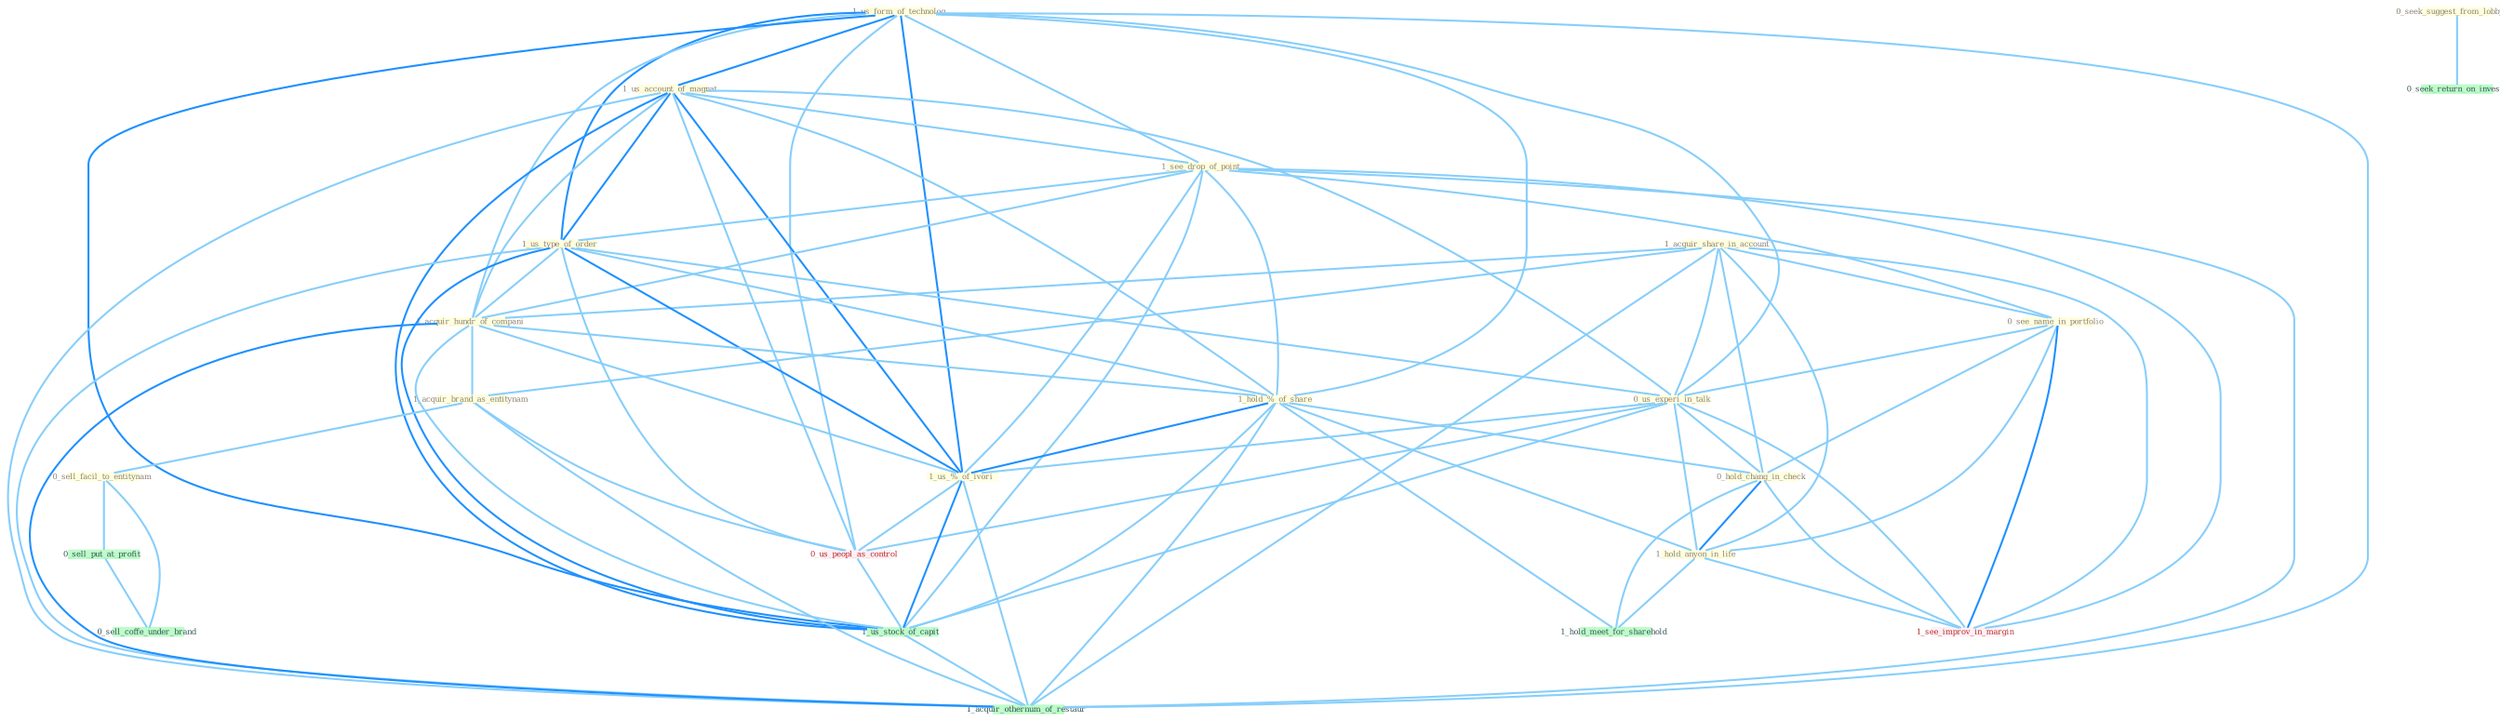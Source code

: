 Graph G{ 
    node
    [shape=polygon,style=filled,width=.5,height=.06,color="#BDFCC9",fixedsize=true,fontsize=4,
    fontcolor="#2f4f4f"];
    {node
    [color="#ffffe0", fontcolor="#8b7d6b"] "1_us_form_of_technolog " "1_us_account_of_magnat " "1_see_drop_of_point " "1_acquir_share_in_account " "0_seek_suggest_from_lobbyist " "1_us_type_of_order " "1_acquir_hundr_of_compani " "1_acquir_brand_as_entitynam " "1_hold_%_of_share " "0_see_name_in_portfolio " "0_us_experi_in_talk " "0_sell_facil_to_entitynam " "0_hold_chang_in_check " "1_us_%_of_ivori " "1_hold_anyon_in_life "}
{node [color="#fff0f5", fontcolor="#b22222"] "0_us_peopl_as_control " "1_see_improv_in_margin "}
edge [color="#B0E2FF"];

	"1_us_form_of_technolog " -- "1_us_account_of_magnat " [w="2", color="#1e90ff" , len=0.8];
	"1_us_form_of_technolog " -- "1_see_drop_of_point " [w="1", color="#87cefa" ];
	"1_us_form_of_technolog " -- "1_us_type_of_order " [w="2", color="#1e90ff" , len=0.8];
	"1_us_form_of_technolog " -- "1_acquir_hundr_of_compani " [w="1", color="#87cefa" ];
	"1_us_form_of_technolog " -- "1_hold_%_of_share " [w="1", color="#87cefa" ];
	"1_us_form_of_technolog " -- "0_us_experi_in_talk " [w="1", color="#87cefa" ];
	"1_us_form_of_technolog " -- "1_us_%_of_ivori " [w="2", color="#1e90ff" , len=0.8];
	"1_us_form_of_technolog " -- "0_us_peopl_as_control " [w="1", color="#87cefa" ];
	"1_us_form_of_technolog " -- "1_us_stock_of_capit " [w="2", color="#1e90ff" , len=0.8];
	"1_us_form_of_technolog " -- "1_acquir_othernum_of_restaur " [w="1", color="#87cefa" ];
	"1_us_account_of_magnat " -- "1_see_drop_of_point " [w="1", color="#87cefa" ];
	"1_us_account_of_magnat " -- "1_us_type_of_order " [w="2", color="#1e90ff" , len=0.8];
	"1_us_account_of_magnat " -- "1_acquir_hundr_of_compani " [w="1", color="#87cefa" ];
	"1_us_account_of_magnat " -- "1_hold_%_of_share " [w="1", color="#87cefa" ];
	"1_us_account_of_magnat " -- "0_us_experi_in_talk " [w="1", color="#87cefa" ];
	"1_us_account_of_magnat " -- "1_us_%_of_ivori " [w="2", color="#1e90ff" , len=0.8];
	"1_us_account_of_magnat " -- "0_us_peopl_as_control " [w="1", color="#87cefa" ];
	"1_us_account_of_magnat " -- "1_us_stock_of_capit " [w="2", color="#1e90ff" , len=0.8];
	"1_us_account_of_magnat " -- "1_acquir_othernum_of_restaur " [w="1", color="#87cefa" ];
	"1_see_drop_of_point " -- "1_us_type_of_order " [w="1", color="#87cefa" ];
	"1_see_drop_of_point " -- "1_acquir_hundr_of_compani " [w="1", color="#87cefa" ];
	"1_see_drop_of_point " -- "1_hold_%_of_share " [w="1", color="#87cefa" ];
	"1_see_drop_of_point " -- "0_see_name_in_portfolio " [w="1", color="#87cefa" ];
	"1_see_drop_of_point " -- "1_us_%_of_ivori " [w="1", color="#87cefa" ];
	"1_see_drop_of_point " -- "1_us_stock_of_capit " [w="1", color="#87cefa" ];
	"1_see_drop_of_point " -- "1_see_improv_in_margin " [w="1", color="#87cefa" ];
	"1_see_drop_of_point " -- "1_acquir_othernum_of_restaur " [w="1", color="#87cefa" ];
	"1_acquir_share_in_account " -- "1_acquir_hundr_of_compani " [w="1", color="#87cefa" ];
	"1_acquir_share_in_account " -- "1_acquir_brand_as_entitynam " [w="1", color="#87cefa" ];
	"1_acquir_share_in_account " -- "0_see_name_in_portfolio " [w="1", color="#87cefa" ];
	"1_acquir_share_in_account " -- "0_us_experi_in_talk " [w="1", color="#87cefa" ];
	"1_acquir_share_in_account " -- "0_hold_chang_in_check " [w="1", color="#87cefa" ];
	"1_acquir_share_in_account " -- "1_hold_anyon_in_life " [w="1", color="#87cefa" ];
	"1_acquir_share_in_account " -- "1_see_improv_in_margin " [w="1", color="#87cefa" ];
	"1_acquir_share_in_account " -- "1_acquir_othernum_of_restaur " [w="1", color="#87cefa" ];
	"0_seek_suggest_from_lobbyist " -- "0_seek_return_on_invest " [w="1", color="#87cefa" ];
	"1_us_type_of_order " -- "1_acquir_hundr_of_compani " [w="1", color="#87cefa" ];
	"1_us_type_of_order " -- "1_hold_%_of_share " [w="1", color="#87cefa" ];
	"1_us_type_of_order " -- "0_us_experi_in_talk " [w="1", color="#87cefa" ];
	"1_us_type_of_order " -- "1_us_%_of_ivori " [w="2", color="#1e90ff" , len=0.8];
	"1_us_type_of_order " -- "0_us_peopl_as_control " [w="1", color="#87cefa" ];
	"1_us_type_of_order " -- "1_us_stock_of_capit " [w="2", color="#1e90ff" , len=0.8];
	"1_us_type_of_order " -- "1_acquir_othernum_of_restaur " [w="1", color="#87cefa" ];
	"1_acquir_hundr_of_compani " -- "1_acquir_brand_as_entitynam " [w="1", color="#87cefa" ];
	"1_acquir_hundr_of_compani " -- "1_hold_%_of_share " [w="1", color="#87cefa" ];
	"1_acquir_hundr_of_compani " -- "1_us_%_of_ivori " [w="1", color="#87cefa" ];
	"1_acquir_hundr_of_compani " -- "1_us_stock_of_capit " [w="1", color="#87cefa" ];
	"1_acquir_hundr_of_compani " -- "1_acquir_othernum_of_restaur " [w="2", color="#1e90ff" , len=0.8];
	"1_acquir_brand_as_entitynam " -- "0_sell_facil_to_entitynam " [w="1", color="#87cefa" ];
	"1_acquir_brand_as_entitynam " -- "0_us_peopl_as_control " [w="1", color="#87cefa" ];
	"1_acquir_brand_as_entitynam " -- "1_acquir_othernum_of_restaur " [w="1", color="#87cefa" ];
	"1_hold_%_of_share " -- "0_hold_chang_in_check " [w="1", color="#87cefa" ];
	"1_hold_%_of_share " -- "1_us_%_of_ivori " [w="2", color="#1e90ff" , len=0.8];
	"1_hold_%_of_share " -- "1_hold_anyon_in_life " [w="1", color="#87cefa" ];
	"1_hold_%_of_share " -- "1_us_stock_of_capit " [w="1", color="#87cefa" ];
	"1_hold_%_of_share " -- "1_hold_meet_for_sharehold " [w="1", color="#87cefa" ];
	"1_hold_%_of_share " -- "1_acquir_othernum_of_restaur " [w="1", color="#87cefa" ];
	"0_see_name_in_portfolio " -- "0_us_experi_in_talk " [w="1", color="#87cefa" ];
	"0_see_name_in_portfolio " -- "0_hold_chang_in_check " [w="1", color="#87cefa" ];
	"0_see_name_in_portfolio " -- "1_hold_anyon_in_life " [w="1", color="#87cefa" ];
	"0_see_name_in_portfolio " -- "1_see_improv_in_margin " [w="2", color="#1e90ff" , len=0.8];
	"0_us_experi_in_talk " -- "0_hold_chang_in_check " [w="1", color="#87cefa" ];
	"0_us_experi_in_talk " -- "1_us_%_of_ivori " [w="1", color="#87cefa" ];
	"0_us_experi_in_talk " -- "1_hold_anyon_in_life " [w="1", color="#87cefa" ];
	"0_us_experi_in_talk " -- "0_us_peopl_as_control " [w="1", color="#87cefa" ];
	"0_us_experi_in_talk " -- "1_us_stock_of_capit " [w="1", color="#87cefa" ];
	"0_us_experi_in_talk " -- "1_see_improv_in_margin " [w="1", color="#87cefa" ];
	"0_sell_facil_to_entitynam " -- "0_sell_put_at_profit " [w="1", color="#87cefa" ];
	"0_sell_facil_to_entitynam " -- "0_sell_coffe_under_brand " [w="1", color="#87cefa" ];
	"0_hold_chang_in_check " -- "1_hold_anyon_in_life " [w="2", color="#1e90ff" , len=0.8];
	"0_hold_chang_in_check " -- "1_see_improv_in_margin " [w="1", color="#87cefa" ];
	"0_hold_chang_in_check " -- "1_hold_meet_for_sharehold " [w="1", color="#87cefa" ];
	"1_us_%_of_ivori " -- "0_us_peopl_as_control " [w="1", color="#87cefa" ];
	"1_us_%_of_ivori " -- "1_us_stock_of_capit " [w="2", color="#1e90ff" , len=0.8];
	"1_us_%_of_ivori " -- "1_acquir_othernum_of_restaur " [w="1", color="#87cefa" ];
	"1_hold_anyon_in_life " -- "1_see_improv_in_margin " [w="1", color="#87cefa" ];
	"1_hold_anyon_in_life " -- "1_hold_meet_for_sharehold " [w="1", color="#87cefa" ];
	"0_us_peopl_as_control " -- "1_us_stock_of_capit " [w="1", color="#87cefa" ];
	"0_sell_put_at_profit " -- "0_sell_coffe_under_brand " [w="1", color="#87cefa" ];
	"1_us_stock_of_capit " -- "1_acquir_othernum_of_restaur " [w="1", color="#87cefa" ];
}